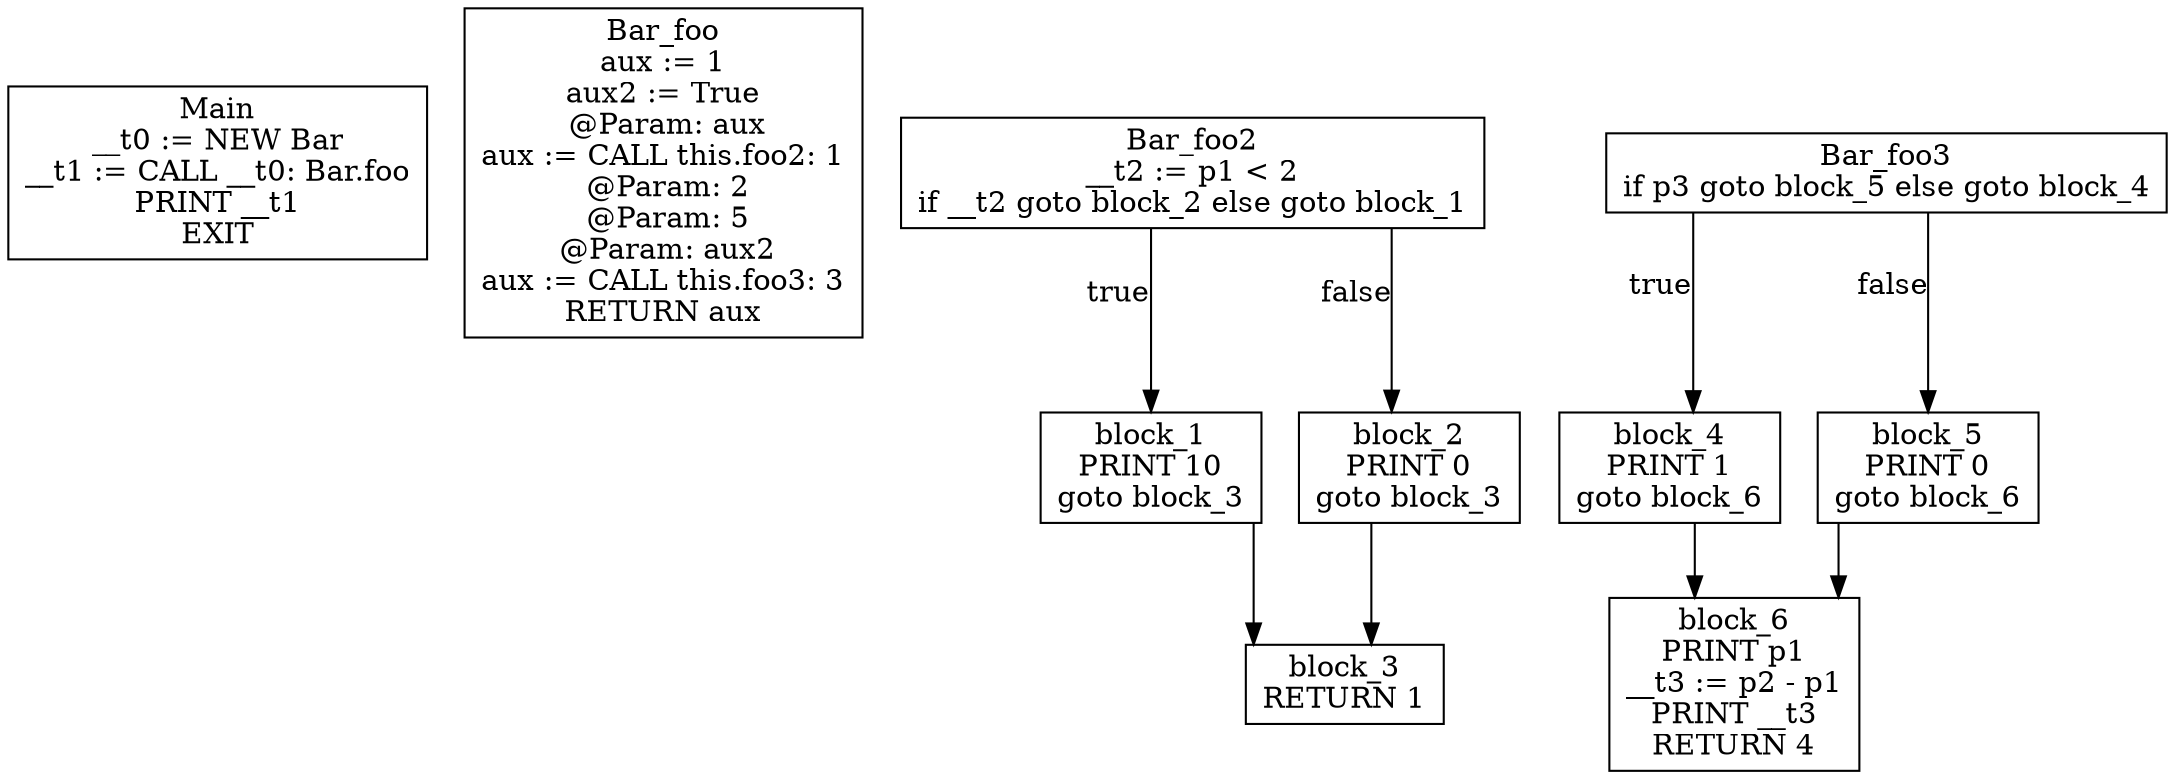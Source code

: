 digraph CFG {
graph [splines=ortho];
node [shape=box];
Main [label="Main\n__t0 := NEW Bar\n__t1 := CALL __t0: Bar.foo\nPRINT __t1\nEXIT\n"];
Bar_foo [label="Bar_foo\naux := 1\naux2 := True\n @Param: aux\naux := CALL this.foo2: 1\n @Param: 2\n @Param: 5\n @Param: aux2\naux := CALL this.foo3: 3\nRETURN aux\n"];
Bar_foo2 -> block_1 [xlabel="true"];
Bar_foo2 -> block_2 [xlabel="false"];
Bar_foo2 [label="Bar_foo2\n__t2 := p1 < 2\nif __t2 goto block_2 else goto block_1\n"];
block_1 -> block_3;
block_1 [label="block_1\nPRINT 10\ngoto block_3\n"];
block_2 -> block_3;
block_2 [label="block_2\nPRINT 0\ngoto block_3\n"];
block_3 [label="block_3\nRETURN 1\n"];
Bar_foo3 -> block_4 [xlabel="true"];
Bar_foo3 -> block_5 [xlabel="false"];
Bar_foo3 [label="Bar_foo3\nif p3 goto block_5 else goto block_4\n"];
block_4 -> block_6;
block_4 [label="block_4\nPRINT 1\ngoto block_6\n"];
block_5 -> block_6;
block_5 [label="block_5\nPRINT 0\ngoto block_6\n"];
block_6 [label="block_6\nPRINT p1\n__t3 := p2 - p1\nPRINT __t3\nRETURN 4\n"];
}
